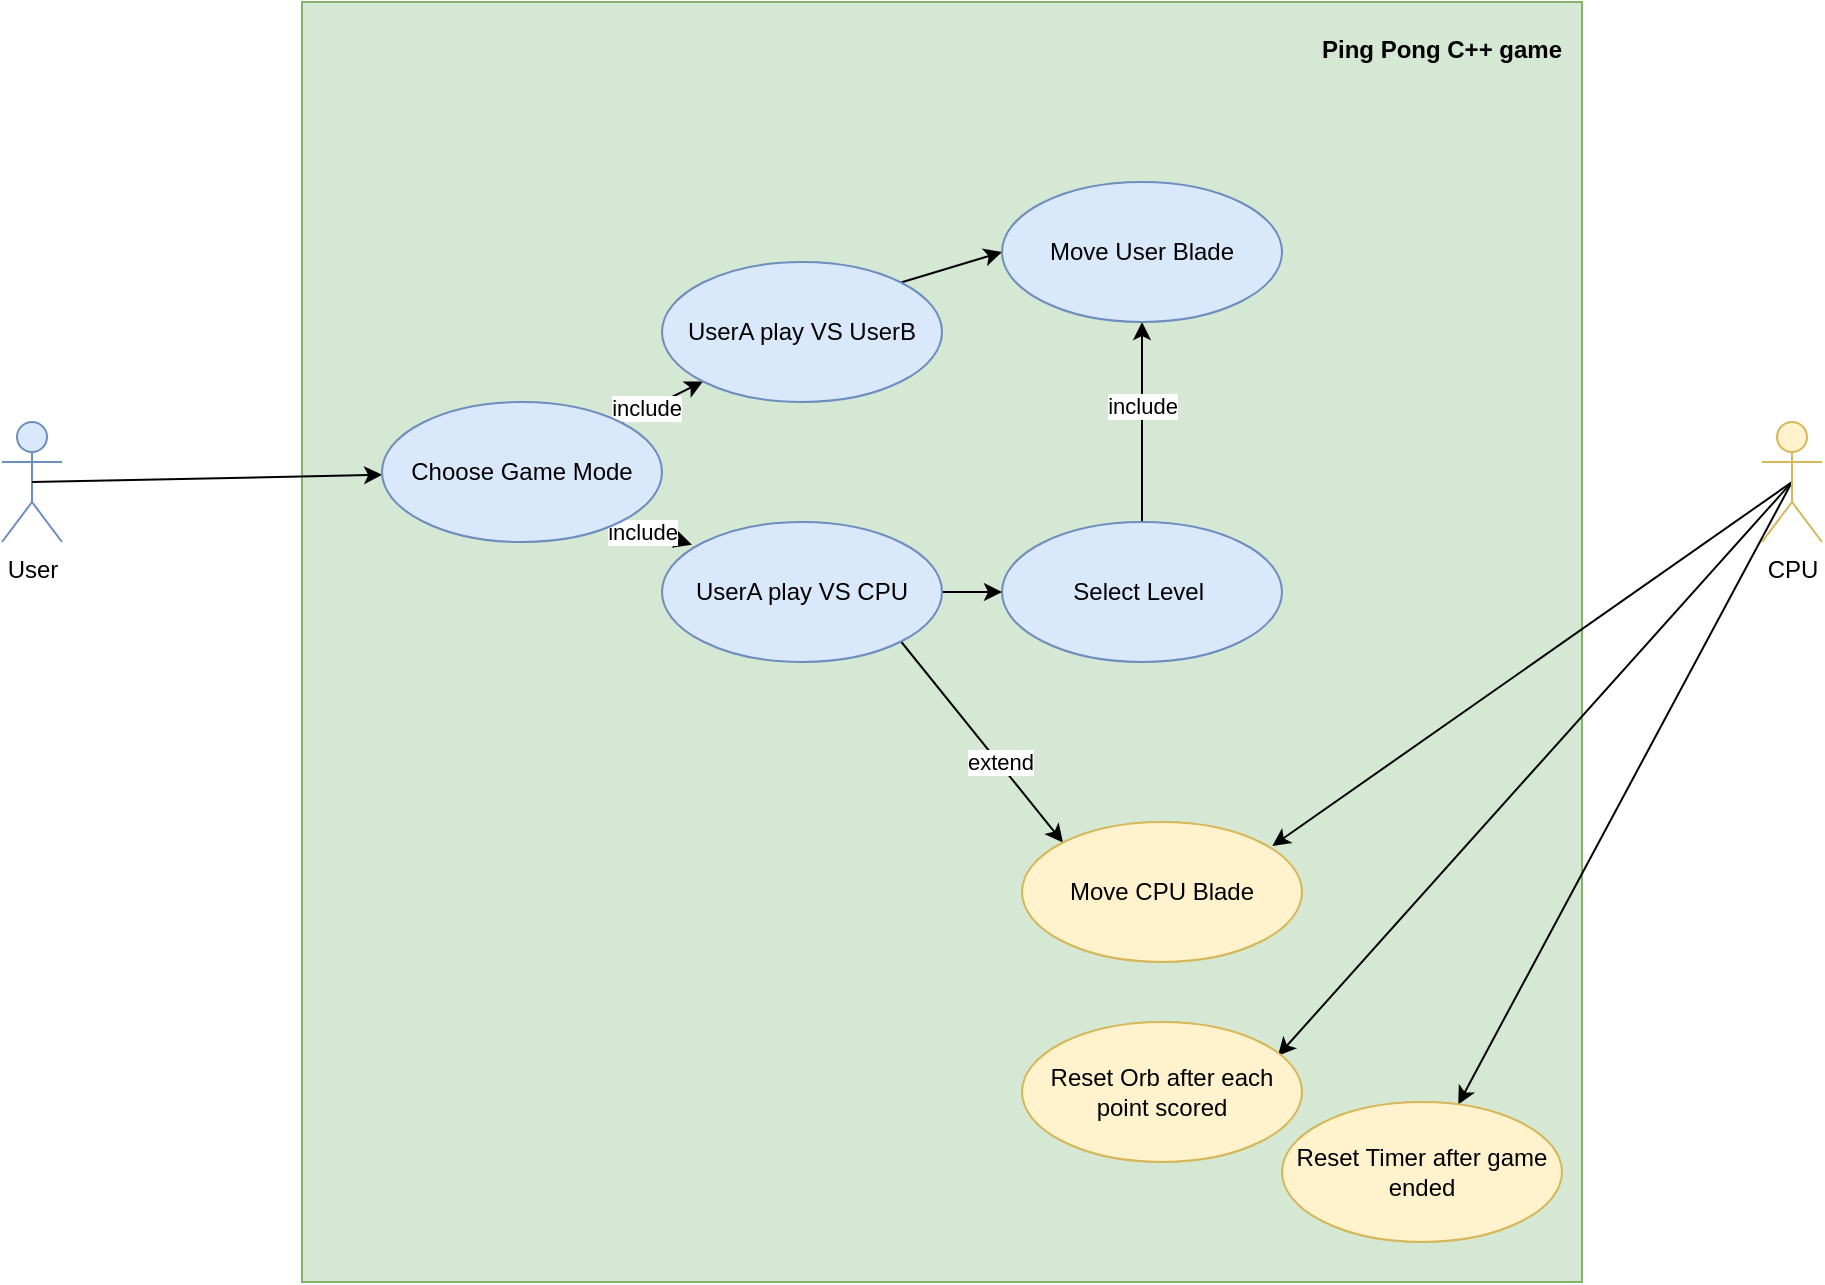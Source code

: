 <mxfile version="20.8.20" type="device"><diagram name="Сторінка-1" id="e1tskL4oucAj0-Bb96Cp"><mxGraphModel dx="1434" dy="884" grid="1" gridSize="10" guides="1" tooltips="1" connect="1" arrows="1" fold="1" page="1" pageScale="1" pageWidth="827" pageHeight="1169" math="0" shadow="0"><root><mxCell id="0"/><mxCell id="1" parent="0"/><mxCell id="Xt821NBZLthcHrgWcIXZ-1" value="User" style="shape=umlActor;verticalLabelPosition=bottom;verticalAlign=top;html=1;outlineConnect=0;fillColor=#dae8fc;strokeColor=#6c8ebf;" parent="1" vertex="1"><mxGeometry x="140" y="360" width="30" height="60" as="geometry"/></mxCell><mxCell id="Xt821NBZLthcHrgWcIXZ-8" value="" style="whiteSpace=wrap;html=1;aspect=fixed;fillColor=#d5e8d4;strokeColor=#82b366;" parent="1" vertex="1"><mxGeometry x="290" y="150" width="640" height="640" as="geometry"/></mxCell><mxCell id="Xt821NBZLthcHrgWcIXZ-10" value="" style="endArrow=classic;html=1;rounded=0;exitX=0.5;exitY=0.5;exitDx=0;exitDy=0;exitPerimeter=0;" parent="1" source="Xt821NBZLthcHrgWcIXZ-1" target="Xt821NBZLthcHrgWcIXZ-14" edge="1"><mxGeometry width="50" height="50" relative="1" as="geometry"><mxPoint x="160" y="460" as="sourcePoint"/><mxPoint x="235" y="460" as="targetPoint"/></mxGeometry></mxCell><mxCell id="Xt821NBZLthcHrgWcIXZ-13" value="Ping Pong C++ game" style="text;align=center;fontStyle=1;verticalAlign=middle;spacingLeft=3;spacingRight=3;strokeColor=none;rotatable=0;points=[[0,0.5],[1,0.5]];portConstraint=eastwest;" parent="1" vertex="1"><mxGeometry x="820" y="160" width="80" height="26" as="geometry"/></mxCell><mxCell id="Xt821NBZLthcHrgWcIXZ-22" style="rounded=0;orthogonalLoop=1;jettySize=auto;html=1;exitX=1;exitY=1;exitDx=0;exitDy=0;entryX=0.107;entryY=0.162;entryDx=0;entryDy=0;entryPerimeter=0;" parent="1" source="Xt821NBZLthcHrgWcIXZ-14" target="Xt821NBZLthcHrgWcIXZ-20" edge="1"><mxGeometry relative="1" as="geometry"/></mxCell><mxCell id="Xt821NBZLthcHrgWcIXZ-31" value="include" style="edgeLabel;html=1;align=center;verticalAlign=middle;resizable=0;points=[];" parent="Xt821NBZLthcHrgWcIXZ-22" vertex="1" connectable="0"><mxGeometry x="-0.377" y="-2" relative="1" as="geometry"><mxPoint as="offset"/></mxGeometry></mxCell><mxCell id="Xt821NBZLthcHrgWcIXZ-24" style="edgeStyle=none;rounded=0;orthogonalLoop=1;jettySize=auto;html=1;exitX=1;exitY=0;exitDx=0;exitDy=0;entryX=0;entryY=1;entryDx=0;entryDy=0;" parent="1" source="Xt821NBZLthcHrgWcIXZ-14" target="Xt821NBZLthcHrgWcIXZ-21" edge="1"><mxGeometry relative="1" as="geometry"/></mxCell><mxCell id="Xt821NBZLthcHrgWcIXZ-30" value="include" style="edgeLabel;html=1;align=center;verticalAlign=middle;resizable=0;points=[];" parent="Xt821NBZLthcHrgWcIXZ-24" vertex="1" connectable="0"><mxGeometry x="-0.367" y="1" relative="1" as="geometry"><mxPoint as="offset"/></mxGeometry></mxCell><mxCell id="Xt821NBZLthcHrgWcIXZ-14" value="Choose Game Mode" style="ellipse;whiteSpace=wrap;html=1;fillColor=#dae8fc;strokeColor=#6c8ebf;" parent="1" vertex="1"><mxGeometry x="330" y="350" width="140" height="70" as="geometry"/></mxCell><mxCell id="Xt821NBZLthcHrgWcIXZ-35" style="edgeStyle=none;rounded=0;orthogonalLoop=1;jettySize=auto;html=1;exitX=0.5;exitY=0.5;exitDx=0;exitDy=0;exitPerimeter=0;entryX=0.894;entryY=0.172;entryDx=0;entryDy=0;entryPerimeter=0;" parent="1" source="Xt821NBZLthcHrgWcIXZ-15" target="Xt821NBZLthcHrgWcIXZ-33" edge="1"><mxGeometry relative="1" as="geometry"/></mxCell><mxCell id="Xt821NBZLthcHrgWcIXZ-37" style="edgeStyle=none;rounded=0;orthogonalLoop=1;jettySize=auto;html=1;exitX=0.5;exitY=0.5;exitDx=0;exitDy=0;exitPerimeter=0;entryX=0.914;entryY=0.241;entryDx=0;entryDy=0;entryPerimeter=0;" parent="1" source="Xt821NBZLthcHrgWcIXZ-15" target="Xt821NBZLthcHrgWcIXZ-36" edge="1"><mxGeometry relative="1" as="geometry"/></mxCell><mxCell id="Xt821NBZLthcHrgWcIXZ-42" style="edgeStyle=none;rounded=0;orthogonalLoop=1;jettySize=auto;html=1;exitX=0.5;exitY=0.5;exitDx=0;exitDy=0;exitPerimeter=0;" parent="1" source="Xt821NBZLthcHrgWcIXZ-15" target="Xt821NBZLthcHrgWcIXZ-41" edge="1"><mxGeometry relative="1" as="geometry"/></mxCell><mxCell id="Xt821NBZLthcHrgWcIXZ-15" value="CPU" style="shape=umlActor;verticalLabelPosition=bottom;verticalAlign=top;html=1;fillColor=#fff2cc;strokeColor=#d6b656;" parent="1" vertex="1"><mxGeometry x="1020" y="360" width="30" height="60" as="geometry"/></mxCell><mxCell id="Xt821NBZLthcHrgWcIXZ-38" style="edgeStyle=none;rounded=0;orthogonalLoop=1;jettySize=auto;html=1;exitX=0.5;exitY=0;exitDx=0;exitDy=0;entryX=0.5;entryY=1;entryDx=0;entryDy=0;" parent="1" source="Xt821NBZLthcHrgWcIXZ-18" target="Xt821NBZLthcHrgWcIXZ-25" edge="1"><mxGeometry relative="1" as="geometry"/></mxCell><mxCell id="Xt821NBZLthcHrgWcIXZ-39" value="include" style="edgeLabel;html=1;align=center;verticalAlign=middle;resizable=0;points=[];" parent="Xt821NBZLthcHrgWcIXZ-38" vertex="1" connectable="0"><mxGeometry x="0.159" relative="1" as="geometry"><mxPoint as="offset"/></mxGeometry></mxCell><mxCell id="Xt821NBZLthcHrgWcIXZ-18" value="Select Level&amp;nbsp;" style="ellipse;whiteSpace=wrap;html=1;fillColor=#dae8fc;strokeColor=#6c8ebf;" parent="1" vertex="1"><mxGeometry x="640" y="410" width="140" height="70" as="geometry"/></mxCell><mxCell id="Xt821NBZLthcHrgWcIXZ-28" style="edgeStyle=none;rounded=0;orthogonalLoop=1;jettySize=auto;html=1;exitX=1;exitY=0.5;exitDx=0;exitDy=0;" parent="1" source="Xt821NBZLthcHrgWcIXZ-20" target="Xt821NBZLthcHrgWcIXZ-18" edge="1"><mxGeometry relative="1" as="geometry"/></mxCell><mxCell id="2_z9tqoljju9sBUWKwAB-1" style="rounded=0;orthogonalLoop=1;jettySize=auto;html=1;exitX=1;exitY=1;exitDx=0;exitDy=0;entryX=0;entryY=0;entryDx=0;entryDy=0;" edge="1" parent="1" source="Xt821NBZLthcHrgWcIXZ-20" target="Xt821NBZLthcHrgWcIXZ-33"><mxGeometry relative="1" as="geometry"/></mxCell><mxCell id="2_z9tqoljju9sBUWKwAB-2" value="extend" style="edgeLabel;html=1;align=center;verticalAlign=middle;resizable=0;points=[];" vertex="1" connectable="0" parent="2_z9tqoljju9sBUWKwAB-1"><mxGeometry x="0.208" y="1" relative="1" as="geometry"><mxPoint as="offset"/></mxGeometry></mxCell><mxCell id="Xt821NBZLthcHrgWcIXZ-20" value="UserA play VS CPU" style="ellipse;whiteSpace=wrap;html=1;fillColor=#dae8fc;strokeColor=#6c8ebf;" parent="1" vertex="1"><mxGeometry x="470" y="410" width="140" height="70" as="geometry"/></mxCell><mxCell id="Xt821NBZLthcHrgWcIXZ-40" style="edgeStyle=none;rounded=0;orthogonalLoop=1;jettySize=auto;html=1;exitX=1;exitY=0;exitDx=0;exitDy=0;entryX=0;entryY=0.5;entryDx=0;entryDy=0;" parent="1" source="Xt821NBZLthcHrgWcIXZ-21" target="Xt821NBZLthcHrgWcIXZ-25" edge="1"><mxGeometry relative="1" as="geometry"/></mxCell><mxCell id="Xt821NBZLthcHrgWcIXZ-21" value="UserA play VS UserB" style="ellipse;whiteSpace=wrap;html=1;fillColor=#dae8fc;strokeColor=#6c8ebf;" parent="1" vertex="1"><mxGeometry x="470" y="280" width="140" height="70" as="geometry"/></mxCell><mxCell id="Xt821NBZLthcHrgWcIXZ-25" value="Move User Blade" style="ellipse;whiteSpace=wrap;html=1;fillColor=#dae8fc;strokeColor=#6c8ebf;" parent="1" vertex="1"><mxGeometry x="640" y="240" width="140" height="70" as="geometry"/></mxCell><mxCell id="Xt821NBZLthcHrgWcIXZ-33" value="Move CPU Blade" style="ellipse;whiteSpace=wrap;html=1;fillColor=#fff2cc;strokeColor=#d6b656;" parent="1" vertex="1"><mxGeometry x="650" y="560" width="140" height="70" as="geometry"/></mxCell><mxCell id="Xt821NBZLthcHrgWcIXZ-36" value="Reset Orb after each point scored" style="ellipse;whiteSpace=wrap;html=1;fillColor=#fff2cc;strokeColor=#d6b656;" parent="1" vertex="1"><mxGeometry x="650" y="660" width="140" height="70" as="geometry"/></mxCell><mxCell id="Xt821NBZLthcHrgWcIXZ-41" value="Reset Timer after game ended" style="ellipse;whiteSpace=wrap;html=1;fillColor=#fff2cc;strokeColor=#d6b656;" parent="1" vertex="1"><mxGeometry x="780" y="700" width="140" height="70" as="geometry"/></mxCell></root></mxGraphModel></diagram></mxfile>